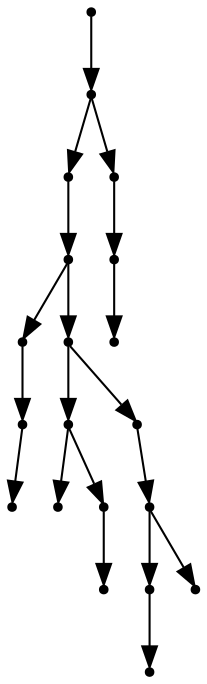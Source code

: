 digraph {
  19 [shape=point];
  18 [shape=point];
  14 [shape=point];
  13 [shape=point];
  2 [shape=point];
  1 [shape=point];
  0 [shape=point];
  12 [shape=point];
  6 [shape=point];
  3 [shape=point];
  5 [shape=point];
  4 [shape=point];
  11 [shape=point];
  10 [shape=point];
  8 [shape=point];
  7 [shape=point];
  9 [shape=point];
  17 [shape=point];
  16 [shape=point];
  15 [shape=point];
19 -> 18;
18 -> 14;
14 -> 13;
13 -> 2;
2 -> 1;
1 -> 0;
13 -> 12;
12 -> 6;
6 -> 3;
6 -> 5;
5 -> 4;
12 -> 11;
11 -> 10;
10 -> 8;
8 -> 7;
10 -> 9;
18 -> 17;
17 -> 16;
16 -> 15;
}
